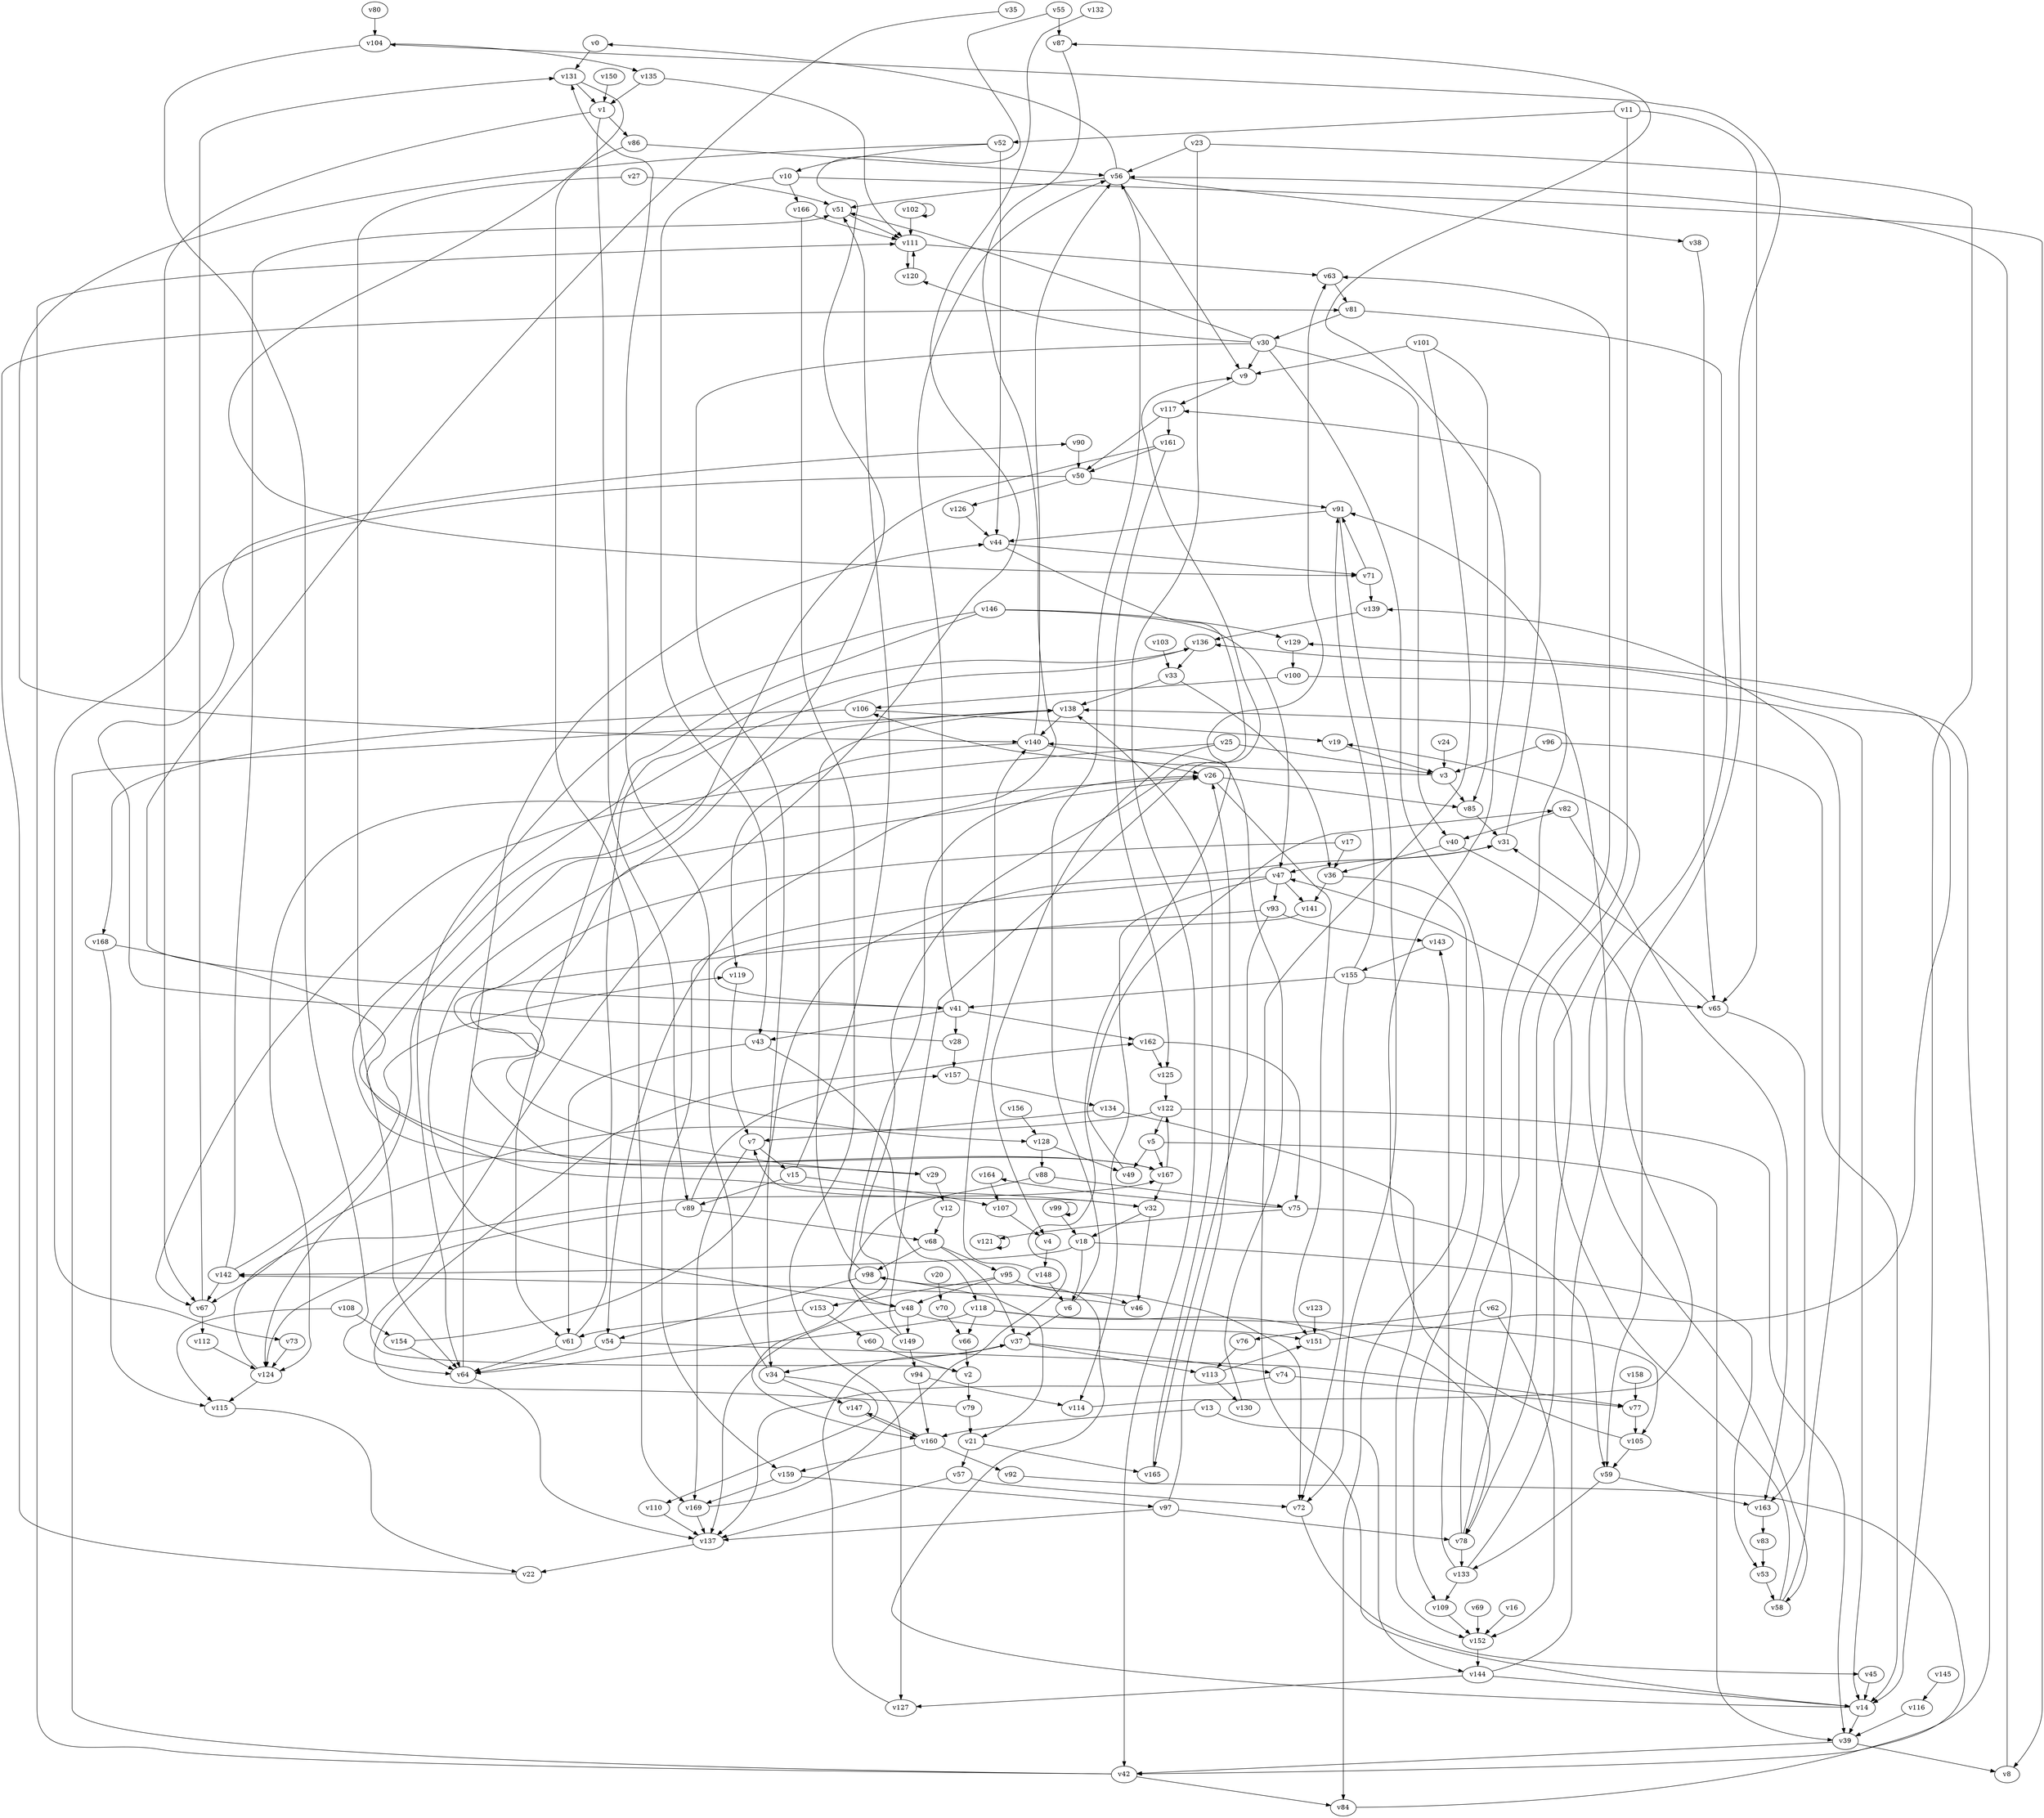 // Benchmark game 242 - 170 vertices
// time_bound: 12
// targets: v135
digraph G {
    v0 [name="v0", player=1];
    v1 [name="v1", player=0];
    v2 [name="v2", player=0];
    v3 [name="v3", player=0];
    v4 [name="v4", player=1];
    v5 [name="v5", player=1];
    v6 [name="v6", player=0];
    v7 [name="v7", player=0];
    v8 [name="v8", player=0];
    v9 [name="v9", player=0];
    v10 [name="v10", player=1];
    v11 [name="v11", player=1];
    v12 [name="v12", player=1];
    v13 [name="v13", player=0];
    v14 [name="v14", player=0];
    v15 [name="v15", player=0];
    v16 [name="v16", player=0];
    v17 [name="v17", player=0];
    v18 [name="v18", player=0];
    v19 [name="v19", player=1];
    v20 [name="v20", player=1];
    v21 [name="v21", player=1];
    v22 [name="v22", player=1];
    v23 [name="v23", player=1];
    v24 [name="v24", player=1];
    v25 [name="v25", player=1];
    v26 [name="v26", player=1];
    v27 [name="v27", player=1];
    v28 [name="v28", player=0];
    v29 [name="v29", player=1];
    v30 [name="v30", player=0];
    v31 [name="v31", player=0];
    v32 [name="v32", player=1];
    v33 [name="v33", player=1];
    v34 [name="v34", player=1];
    v35 [name="v35", player=0];
    v36 [name="v36", player=1];
    v37 [name="v37", player=1];
    v38 [name="v38", player=0];
    v39 [name="v39", player=1];
    v40 [name="v40", player=1];
    v41 [name="v41", player=1];
    v42 [name="v42", player=0];
    v43 [name="v43", player=1];
    v44 [name="v44", player=1];
    v45 [name="v45", player=0];
    v46 [name="v46", player=0];
    v47 [name="v47", player=0];
    v48 [name="v48", player=0];
    v49 [name="v49", player=1];
    v50 [name="v50", player=1];
    v51 [name="v51", player=0];
    v52 [name="v52", player=0];
    v53 [name="v53", player=0];
    v54 [name="v54", player=0];
    v55 [name="v55", player=1];
    v56 [name="v56", player=1];
    v57 [name="v57", player=1];
    v58 [name="v58", player=0];
    v59 [name="v59", player=1];
    v60 [name="v60", player=0];
    v61 [name="v61", player=1];
    v62 [name="v62", player=1];
    v63 [name="v63", player=0];
    v64 [name="v64", player=0];
    v65 [name="v65", player=1];
    v66 [name="v66", player=1];
    v67 [name="v67", player=0];
    v68 [name="v68", player=1];
    v69 [name="v69", player=1];
    v70 [name="v70", player=1];
    v71 [name="v71", player=1];
    v72 [name="v72", player=0];
    v73 [name="v73", player=0];
    v74 [name="v74", player=1];
    v75 [name="v75", player=0];
    v76 [name="v76", player=0];
    v77 [name="v77", player=0];
    v78 [name="v78", player=0];
    v79 [name="v79", player=1];
    v80 [name="v80", player=0];
    v81 [name="v81", player=0];
    v82 [name="v82", player=1];
    v83 [name="v83", player=0];
    v84 [name="v84", player=1];
    v85 [name="v85", player=0];
    v86 [name="v86", player=0];
    v87 [name="v87", player=1];
    v88 [name="v88", player=1];
    v89 [name="v89", player=1];
    v90 [name="v90", player=1];
    v91 [name="v91", player=1];
    v92 [name="v92", player=0];
    v93 [name="v93", player=0];
    v94 [name="v94", player=0];
    v95 [name="v95", player=0];
    v96 [name="v96", player=1];
    v97 [name="v97", player=1];
    v98 [name="v98", player=0];
    v99 [name="v99", player=1];
    v100 [name="v100", player=1];
    v101 [name="v101", player=0];
    v102 [name="v102", player=0];
    v103 [name="v103", player=0];
    v104 [name="v104", player=1];
    v105 [name="v105", player=1];
    v106 [name="v106", player=0];
    v107 [name="v107", player=1];
    v108 [name="v108", player=0];
    v109 [name="v109", player=1];
    v110 [name="v110", player=1];
    v111 [name="v111", player=1];
    v112 [name="v112", player=1];
    v113 [name="v113", player=0];
    v114 [name="v114", player=0];
    v115 [name="v115", player=1];
    v116 [name="v116", player=1];
    v117 [name="v117", player=1];
    v118 [name="v118", player=0];
    v119 [name="v119", player=0];
    v120 [name="v120", player=1];
    v121 [name="v121", player=1];
    v122 [name="v122", player=1];
    v123 [name="v123", player=0];
    v124 [name="v124", player=0];
    v125 [name="v125", player=1];
    v126 [name="v126", player=1];
    v127 [name="v127", player=1];
    v128 [name="v128", player=1];
    v129 [name="v129", player=1];
    v130 [name="v130", player=1];
    v131 [name="v131", player=1];
    v132 [name="v132", player=0];
    v133 [name="v133", player=0];
    v134 [name="v134", player=1];
    v135 [name="v135", player=1, target=1];
    v136 [name="v136", player=1];
    v137 [name="v137", player=0];
    v138 [name="v138", player=0];
    v139 [name="v139", player=0];
    v140 [name="v140", player=0];
    v141 [name="v141", player=1];
    v142 [name="v142", player=1];
    v143 [name="v143", player=0];
    v144 [name="v144", player=0];
    v145 [name="v145", player=0];
    v146 [name="v146", player=0];
    v147 [name="v147", player=1];
    v148 [name="v148", player=0];
    v149 [name="v149", player=1];
    v150 [name="v150", player=0];
    v151 [name="v151", player=0];
    v152 [name="v152", player=0];
    v153 [name="v153", player=0];
    v154 [name="v154", player=1];
    v155 [name="v155", player=1];
    v156 [name="v156", player=1];
    v157 [name="v157", player=1];
    v158 [name="v158", player=0];
    v159 [name="v159", player=1];
    v160 [name="v160", player=0];
    v161 [name="v161", player=1];
    v162 [name="v162", player=0];
    v163 [name="v163", player=1];
    v164 [name="v164", player=1];
    v165 [name="v165", player=0];
    v166 [name="v166", player=0];
    v167 [name="v167", player=0];
    v168 [name="v168", player=1];
    v169 [name="v169", player=1];

    v0 -> v131;
    v1 -> v67;
    v2 -> v79;
    v3 -> v106 [constraint="t < 9"];
    v4 -> v148;
    v5 -> v39;
    v6 -> v56;
    v7 -> v169;
    v8 -> v56;
    v9 -> v117;
    v10 -> v8;
    v11 -> v78;
    v12 -> v68;
    v13 -> v160;
    v14 -> v98 [constraint="t mod 4 == 1"];
    v15 -> v51;
    v16 -> v152;
    v17 -> v29 [constraint="t >= 4"];
    v18 -> v6;
    v19 -> v3;
    v20 -> v70;
    v21 -> v165;
    v22 -> v81 [constraint="t mod 5 == 2"];
    v23 -> v56;
    v24 -> v3;
    v25 -> v67 [constraint="t < 6"];
    v26 -> v124;
    v27 -> v51;
    v28 -> v90 [constraint="t >= 3"];
    v29 -> v26 [constraint="t < 11"];
    v30 -> v120 [constraint="t mod 2 == 1"];
    v31 -> v47;
    v32 -> v7 [constraint="t < 14"];
    v33 -> v36;
    v34 -> v110 [constraint="t >= 5"];
    v35 -> v41 [constraint="t < 6"];
    v36 -> v84;
    v37 -> v113;
    v38 -> v65;
    v39 -> v8;
    v40 -> v59;
    v41 -> v43;
    v42 -> v138;
    v43 -> v61;
    v44 -> v160 [constraint="t mod 4 == 1"];
    v45 -> v14;
    v46 -> v142 [constraint="t < 8"];
    v47 -> v114;
    v48 -> v151;
    v49 -> v82 [constraint="t < 7"];
    v50 -> v73 [constraint="t mod 4 == 0"];
    v51 -> v111;
    v52 -> v140 [constraint="t mod 5 == 1"];
    v53 -> v58;
    v54 -> v77 [constraint="t mod 4 == 0"];
    v55 -> v48 [constraint="t mod 4 == 2"];
    v56 -> v51;
    v57 -> v72;
    v58 -> v19 [constraint="t >= 4"];
    v59 -> v163;
    v60 -> v2;
    v61 -> v64;
    v62 -> v76;
    v63 -> v81;
    v64 -> v137;
    v65 -> v163;
    v66 -> v2;
    v67 -> v112;
    v68 -> v37;
    v69 -> v152;
    v70 -> v66;
    v71 -> v91;
    v72 -> v45 [constraint="t mod 3 == 2"];
    v73 -> v124;
    v74 -> v77;
    v75 -> v164 [constraint="t < 15"];
    v76 -> v113;
    v77 -> v105;
    v78 -> v91;
    v79 -> v162 [constraint="t < 12"];
    v80 -> v104;
    v81 -> v58 [constraint="t mod 4 == 0"];
    v82 -> v40;
    v83 -> v53;
    v84 -> v136;
    v85 -> v31;
    v86 -> v169;
    v87 -> v54 [constraint="t mod 4 == 2"];
    v88 -> v75;
    v89 -> v124;
    v90 -> v50;
    v91 -> v44;
    v92 -> v42 [constraint="t mod 2 == 1"];
    v93 -> v128 [constraint="t mod 2 == 0"];
    v94 -> v114;
    v95 -> v48;
    v96 -> v14;
    v97 -> v78;
    v98 -> v54;
    v99 -> v99;
    v100 -> v14;
    v101 -> v14 [constraint="t mod 3 == 0"];
    v102 -> v102;
    v103 -> v33;
    v104 -> v64;
    v105 -> v87 [constraint="t < 11"];
    v106 -> v168;
    v107 -> v4;
    v108 -> v154;
    v109 -> v152;
    v110 -> v137;
    v111 -> v120;
    v112 -> v124;
    v113 -> v151 [constraint="t >= 3"];
    v114 -> v104 [constraint="t mod 5 == 4"];
    v115 -> v22;
    v116 -> v39;
    v117 -> v50;
    v118 -> v78 [constraint="t < 9"];
    v119 -> v7;
    v120 -> v111;
    v121 -> v121;
    v122 -> v67;
    v123 -> v151;
    v124 -> v167 [constraint="t < 8"];
    v125 -> v122;
    v126 -> v44;
    v127 -> v37;
    v128 -> v49;
    v129 -> v100;
    v130 -> v63;
    v131 -> v71 [constraint="t mod 5 == 2"];
    v132 -> v2 [constraint="t mod 4 == 0"];
    v133 -> v143;
    v134 -> v7;
    v135 -> v111;
    v136 -> v167 [constraint="t mod 4 == 2"];
    v137 -> v22;
    v138 -> v167 [constraint="t < 11"];
    v139 -> v136;
    v140 -> v26;
    v141 -> v41 [constraint="t mod 3 == 2"];
    v142 -> v119 [constraint="t < 15"];
    v143 -> v155;
    v144 -> v14;
    v145 -> v116;
    v146 -> v129;
    v147 -> v160;
    v148 -> v140;
    v149 -> v9 [constraint="t mod 4 == 0"];
    v150 -> v1;
    v151 -> v129 [constraint="t < 6"];
    v152 -> v144;
    v153 -> v60;
    v154 -> v31 [constraint="t < 7"];
    v155 -> v65;
    v156 -> v128;
    v157 -> v134;
    v158 -> v77;
    v159 -> v169;
    v160 -> v147;
    v161 -> v124 [constraint="t >= 4"];
    v162 -> v75;
    v163 -> v83;
    v164 -> v107;
    v165 -> v138;
    v166 -> v127;
    v167 -> v122;
    v168 -> v32 [constraint="t < 14"];
    v169 -> v140 [constraint="t mod 3 == 0"];
    v89 -> v68;
    v155 -> v72;
    v91 -> v72;
    v54 -> v64;
    v21 -> v57;
    v134 -> v152;
    v18 -> v142;
    v162 -> v125;
    v71 -> v139;
    v29 -> v12;
    v118 -> v66;
    v161 -> v50;
    v160 -> v159;
    v30 -> v40;
    v26 -> v85;
    v15 -> v107;
    v154 -> v64;
    v34 -> v131;
    v5 -> v49;
    v146 -> v64;
    v118 -> v64;
    v50 -> v91;
    v11 -> v52;
    v48 -> v137;
    v105 -> v59;
    v6 -> v37;
    v159 -> v97;
    v155 -> v41;
    v67 -> v131;
    v13 -> v144;
    v27 -> v64;
    v142 -> v67;
    v59 -> v133;
    v93 -> v143;
    v68 -> v95;
    v37 -> v74;
    v56 -> v9;
    v97 -> v137;
    v36 -> v141;
    v44 -> v71;
    v97 -> v26;
    v99 -> v18;
    v167 -> v32;
    v57 -> v137;
    v68 -> v98;
    v28 -> v157;
    v56 -> v38;
    v14 -> v39;
    v39 -> v42;
    v96 -> v3;
    v42 -> v84;
    v65 -> v31;
    v148 -> v6;
    v10 -> v166;
    v81 -> v30;
    v30 -> v9;
    v30 -> v34;
    v124 -> v115;
    v62 -> v152;
    v89 -> v157;
    v117 -> v161;
    v47 -> v141;
    v41 -> v162;
    v7 -> v15;
    v108 -> v115;
    v142 -> v51;
    v93 -> v165;
    v106 -> v19;
    v122 -> v39;
    v23 -> v14;
    v50 -> v126;
    v98 -> v21;
    v61 -> v136;
    v48 -> v149;
    v25 -> v3;
    v10 -> v43;
    v30 -> v109;
    v122 -> v5;
    v41 -> v56;
    v169 -> v137;
    v31 -> v117;
    v161 -> v125;
    v153 -> v61;
    v146 -> v47;
    v32 -> v46;
    v140 -> v56;
    v135 -> v1;
    v102 -> v111;
    v113 -> v130;
    v95 -> v153;
    v95 -> v72;
    v58 -> v139;
    v75 -> v59;
    v78 -> v133;
    v33 -> v138;
    v100 -> v106;
    v56 -> v0;
    v74 -> v137;
    v41 -> v28;
    v15 -> v89;
    v18 -> v53;
    v118 -> v105;
    v166 -> v111;
    v88 -> v48;
    v149 -> v26;
    v160 -> v92;
    v52 -> v10;
    v34 -> v147;
    v155 -> v91;
    v94 -> v160;
    v133 -> v109;
    v37 -> v34;
    v136 -> v33;
    v149 -> v94;
    v140 -> v119;
    v144 -> v127;
    v47 -> v159;
    v101 -> v9;
    v47 -> v93;
    v23 -> v42;
    v1 -> v89;
    v26 -> v151;
    v133 -> v47;
    v40 -> v36;
    v75 -> v121;
    v3 -> v85;
    v11 -> v65;
    v128 -> v88;
    v82 -> v163;
    v55 -> v87;
    v111 -> v63;
    v42 -> v111;
    v98 -> v138;
    v1 -> v86;
    v146 -> v61;
    v86 -> v56;
    v52 -> v44;
    v95 -> v46;
    v144 -> v138;
    v138 -> v140;
    v101 -> v85;
    v43 -> v118;
    v30 -> v51;
    v104 -> v135;
    v78 -> v63;
    v17 -> v36;
    v32 -> v18;
    v64 -> v44;
    v5 -> v167;
    v168 -> v115;
    v131 -> v1;
    v79 -> v21;
    v25 -> v4;
}
